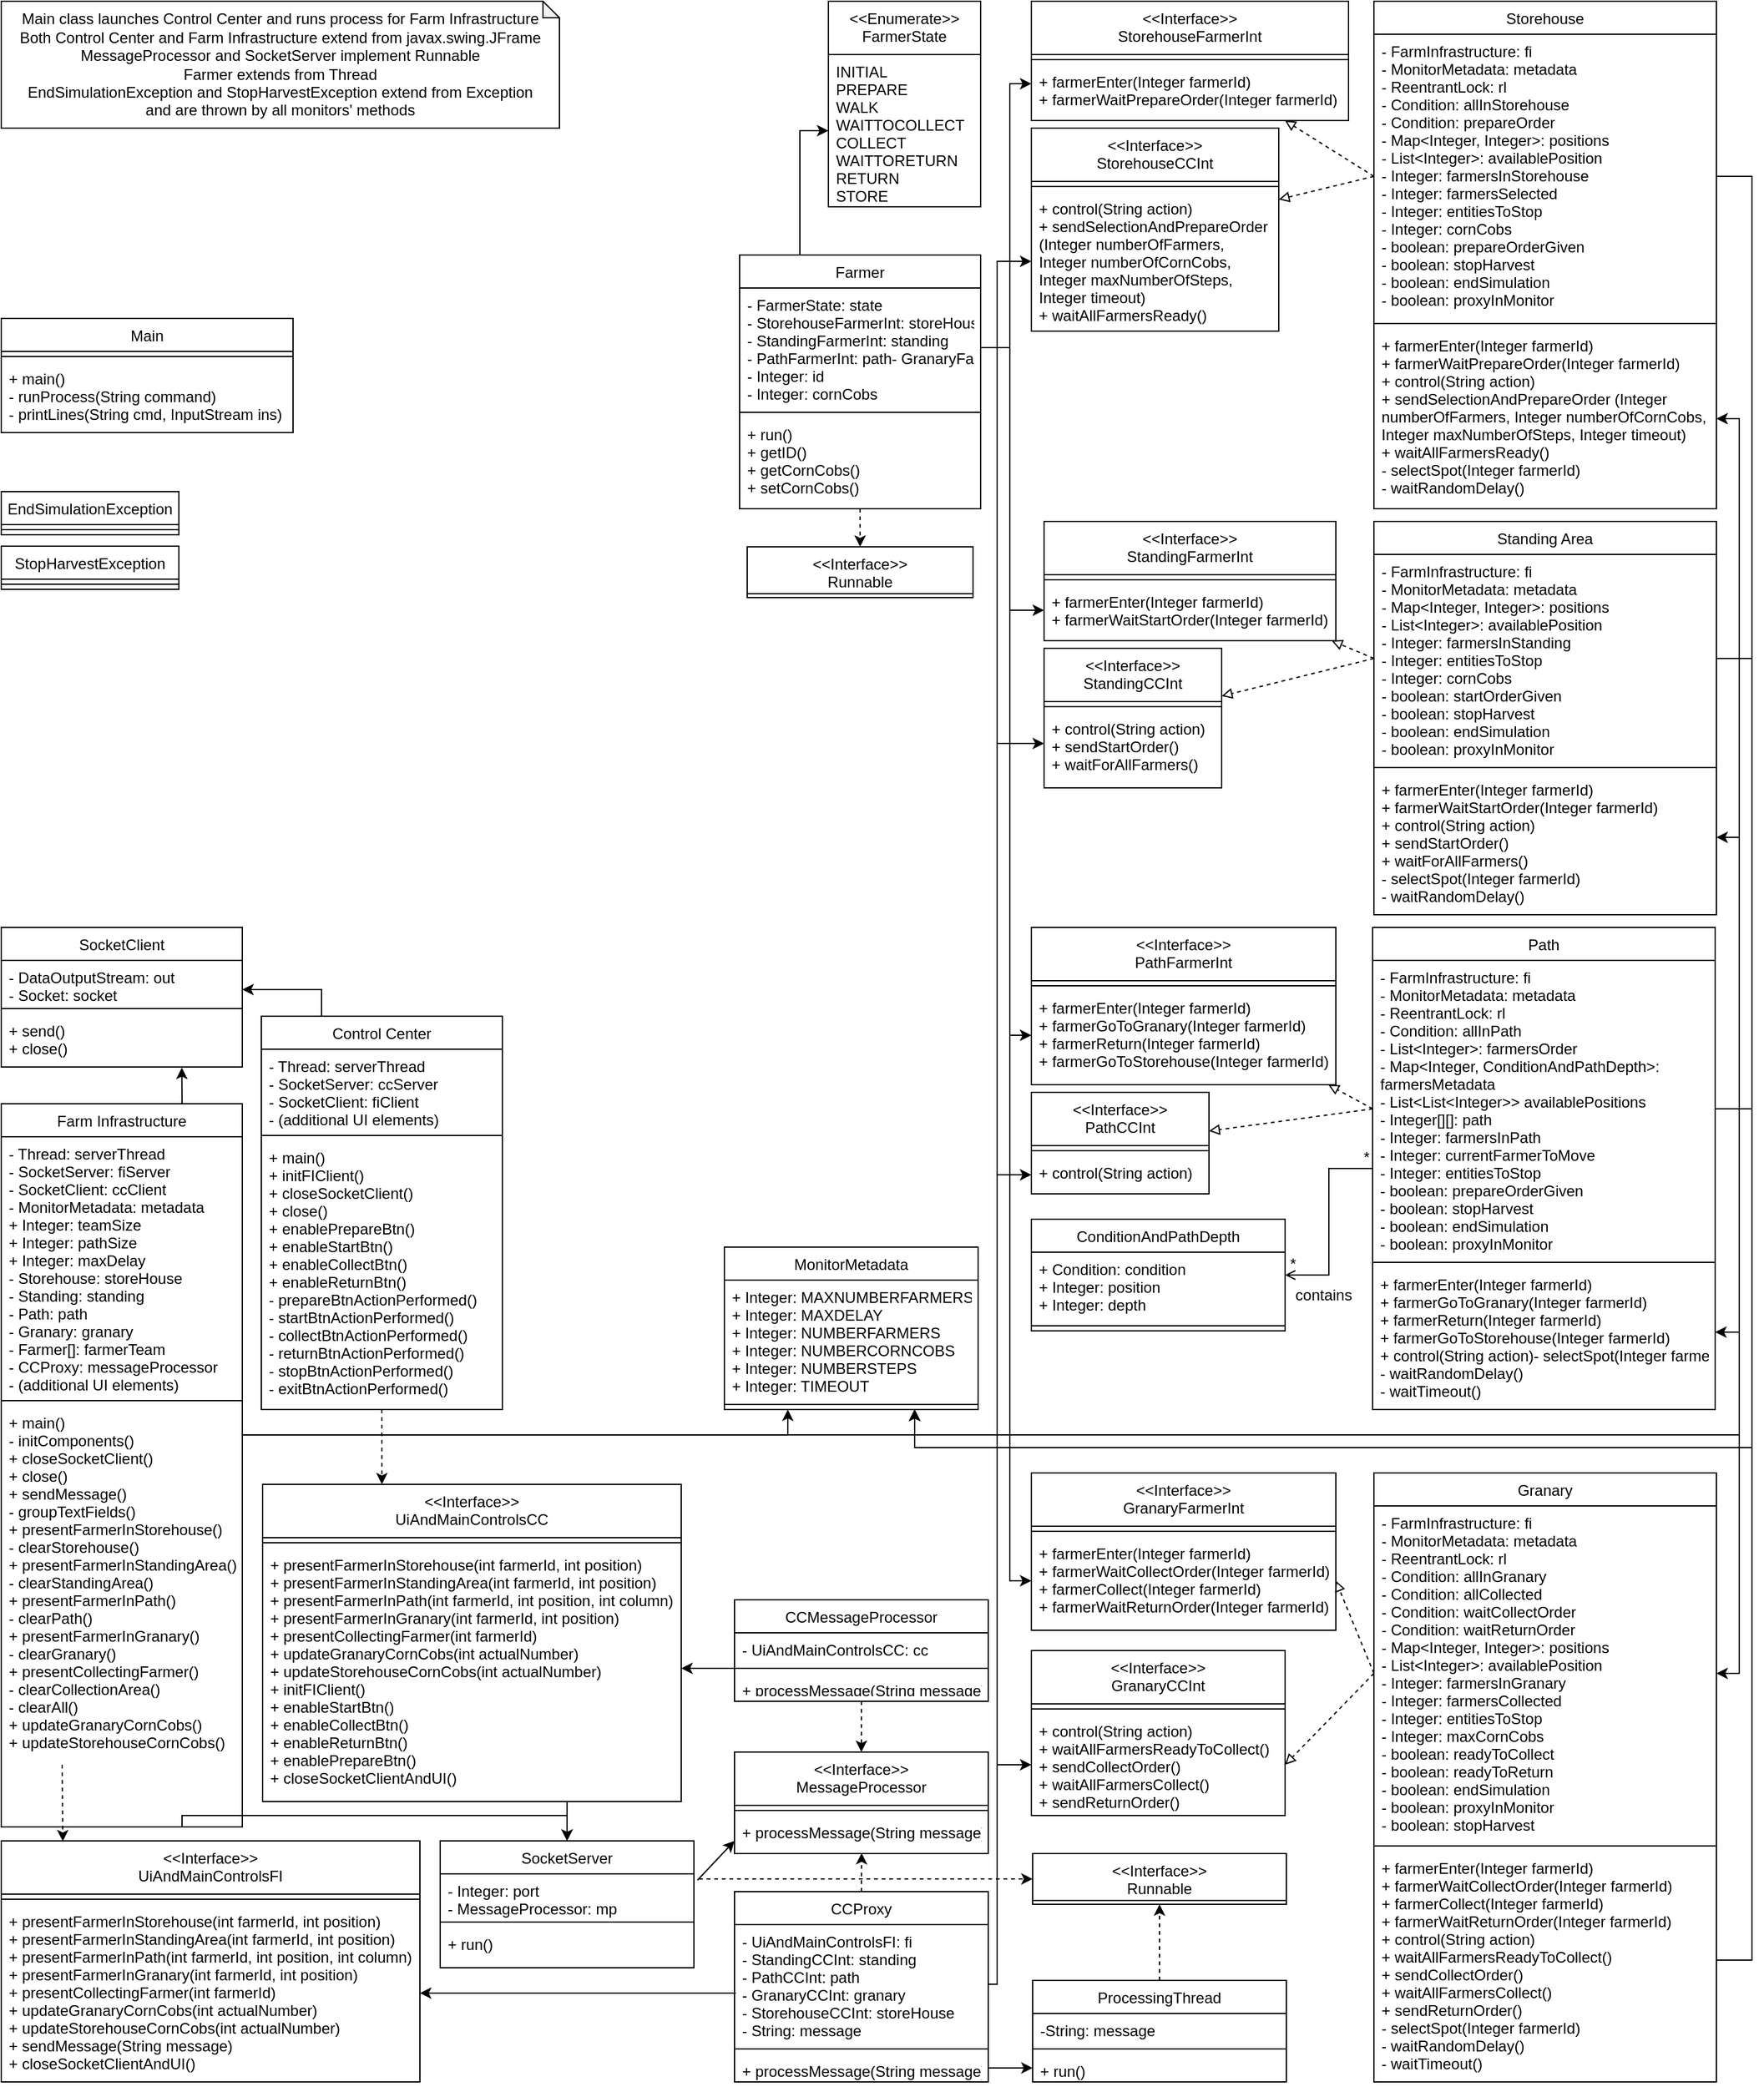 <mxfile version="12.8.5"><diagram id="C5RBs43oDa-KdzZeNtuy" name="Page-1"><mxGraphModel dx="2844" dy="1464" grid="1" gridSize="10" guides="1" tooltips="1" connect="1" arrows="1" fold="1" page="1" pageScale="1" pageWidth="827" pageHeight="1169" math="0" shadow="0"><root><mxCell id="WIyWlLk6GJQsqaUBKTNV-0"/><mxCell id="WIyWlLk6GJQsqaUBKTNV-1" parent="WIyWlLk6GJQsqaUBKTNV-0"/><mxCell id="qQi6jbFsvik-_ymukus0-144" style="edgeStyle=none;rounded=0;orthogonalLoop=1;jettySize=auto;html=1;exitX=0.5;exitY=1;exitDx=0;exitDy=0;entryX=0.285;entryY=0;entryDx=0;entryDy=0;entryPerimeter=0;endArrow=classic;endFill=1;dashed=1;" edge="1" parent="WIyWlLk6GJQsqaUBKTNV-1" source="qQi6jbFsvik-_ymukus0-146" target="qQi6jbFsvik-_ymukus0-259"><mxGeometry relative="1" as="geometry"/></mxCell><mxCell id="qQi6jbFsvik-_ymukus0-145" style="edgeStyle=elbowEdgeStyle;rounded=0;orthogonalLoop=1;jettySize=auto;html=1;exitX=0.25;exitY=0;exitDx=0;exitDy=0;entryX=1;entryY=0.673;entryDx=0;entryDy=0;endArrow=classic;endFill=1;elbow=vertical;entryPerimeter=0;" edge="1" parent="WIyWlLk6GJQsqaUBKTNV-1" source="qQi6jbFsvik-_ymukus0-146" target="qQi6jbFsvik-_ymukus0-184"><mxGeometry relative="1" as="geometry"><Array as="points"><mxPoint x="230" y="789"/></Array></mxGeometry></mxCell><mxCell id="qQi6jbFsvik-_ymukus0-150" value="Main class launches Control Center and runs process for Farm Infrastructure&lt;br&gt;&lt;div&gt;Both Control Center and Farm Infrastructure extend from javax.swing.JFrame&lt;/div&gt;&lt;div&gt;MessageProcessor and SocketServer implement Runnable&lt;/div&gt;&lt;div&gt;Farmer extends from Thread&lt;br&gt;&lt;/div&gt;&lt;div&gt;EndSimulationException and StopHarvestException extend from Exception&lt;/div&gt;&lt;div&gt;and are thrown by all monitors' methods&lt;br&gt;&lt;/div&gt;" style="shape=note;whiteSpace=wrap;html=1;backgroundOutline=1;darkOpacity=0.05;size=13;" vertex="1" parent="WIyWlLk6GJQsqaUBKTNV-1"><mxGeometry x="20" y="10" width="440" height="100" as="geometry"/></mxCell><mxCell id="qQi6jbFsvik-_ymukus0-151" style="edgeStyle=none;rounded=0;orthogonalLoop=1;jettySize=auto;html=1;entryX=0.147;entryY=0.002;entryDx=0;entryDy=0;entryPerimeter=0;dashed=1;endArrow=classic;endFill=1;" edge="1" parent="WIyWlLk6GJQsqaUBKTNV-1" target="qQi6jbFsvik-_ymukus0-255"><mxGeometry relative="1" as="geometry"><mxPoint x="68" y="1400" as="sourcePoint"/></mxGeometry></mxCell><mxCell id="qQi6jbFsvik-_ymukus0-152" style="edgeStyle=none;rounded=0;orthogonalLoop=1;jettySize=auto;html=1;exitX=0.75;exitY=0;exitDx=0;exitDy=0;endArrow=classic;endFill=1;entryX=0.749;entryY=1.012;entryDx=0;entryDy=0;entryPerimeter=0;" edge="1" parent="WIyWlLk6GJQsqaUBKTNV-1" source="qQi6jbFsvik-_ymukus0-159" target="qQi6jbFsvik-_ymukus0-186"><mxGeometry relative="1" as="geometry"><mxPoint x="163" y="850" as="targetPoint"/></mxGeometry></mxCell><mxCell id="qQi6jbFsvik-_ymukus0-153" style="edgeStyle=elbowEdgeStyle;rounded=0;orthogonalLoop=1;jettySize=auto;elbow=vertical;html=1;exitX=0.75;exitY=1;exitDx=0;exitDy=0;entryX=0.5;entryY=0;entryDx=0;entryDy=0;endArrow=classic;endFill=1;" edge="1" parent="WIyWlLk6GJQsqaUBKTNV-1" source="qQi6jbFsvik-_ymukus0-159" target="qQi6jbFsvik-_ymukus0-179"><mxGeometry relative="1" as="geometry"><Array as="points"><mxPoint x="310" y="1440"/></Array></mxGeometry></mxCell><mxCell id="qQi6jbFsvik-_ymukus0-154" style="edgeStyle=orthogonalEdgeStyle;rounded=0;orthogonalLoop=1;jettySize=auto;html=1;exitX=0.999;exitY=0.085;exitDx=0;exitDy=0;entryX=0.25;entryY=1;entryDx=0;entryDy=0;endArrow=classic;endFill=1;exitPerimeter=0;" edge="1" parent="WIyWlLk6GJQsqaUBKTNV-1" source="qQi6jbFsvik-_ymukus0-283" target="qQi6jbFsvik-_ymukus0-237"><mxGeometry relative="1" as="geometry"/></mxCell><mxCell id="qQi6jbFsvik-_ymukus0-155" style="edgeStyle=orthogonalEdgeStyle;rounded=0;orthogonalLoop=1;jettySize=auto;html=1;entryX=1;entryY=0.5;entryDx=0;entryDy=0;endArrow=classic;endFill=1;" edge="1" parent="WIyWlLk6GJQsqaUBKTNV-1" target="qQi6jbFsvik-_ymukus0-236"><mxGeometry relative="1" as="geometry"><Array as="points"><mxPoint x="1390" y="1140"/><mxPoint x="1390" y="1059"/></Array><mxPoint x="220" y="1140" as="sourcePoint"/></mxGeometry></mxCell><mxCell id="qQi6jbFsvik-_ymukus0-156" style="edgeStyle=orthogonalEdgeStyle;rounded=0;orthogonalLoop=1;jettySize=auto;html=1;entryX=1;entryY=0.5;entryDx=0;entryDy=0;endArrow=classic;endFill=1;" edge="1" parent="WIyWlLk6GJQsqaUBKTNV-1" target="qQi6jbFsvik-_ymukus0-226"><mxGeometry relative="1" as="geometry"><Array as="points"><mxPoint x="1390" y="1140"/><mxPoint x="1390" y="1328"/></Array><mxPoint x="220" y="1140" as="sourcePoint"/></mxGeometry></mxCell><mxCell id="qQi6jbFsvik-_ymukus0-157" style="edgeStyle=orthogonalEdgeStyle;rounded=0;orthogonalLoop=1;jettySize=auto;html=1;entryX=1;entryY=0.5;entryDx=0;entryDy=0;endArrow=classic;endFill=1;" edge="1" parent="WIyWlLk6GJQsqaUBKTNV-1" target="qQi6jbFsvik-_ymukus0-232"><mxGeometry relative="1" as="geometry"><Array as="points"><mxPoint x="220" y="1140"/><mxPoint x="1390" y="1140"/><mxPoint x="1390" y="669"/></Array><mxPoint x="220" y="1140" as="sourcePoint"/></mxGeometry></mxCell><mxCell id="qQi6jbFsvik-_ymukus0-158" style="edgeStyle=orthogonalEdgeStyle;rounded=0;orthogonalLoop=1;jettySize=auto;html=1;entryX=1;entryY=0.5;entryDx=0;entryDy=0;endArrow=classic;endFill=1;" edge="1" parent="WIyWlLk6GJQsqaUBKTNV-1" target="qQi6jbFsvik-_ymukus0-224"><mxGeometry relative="1" as="geometry"><mxPoint x="210" y="1140" as="sourcePoint"/><Array as="points"><mxPoint x="1390" y="1140"/><mxPoint x="1390" y="339"/></Array></mxGeometry></mxCell><mxCell id="qQi6jbFsvik-_ymukus0-162" style="rounded=0;orthogonalLoop=1;jettySize=auto;html=1;dashed=1;entryX=0.5;entryY=0;entryDx=0;entryDy=0;" edge="1" parent="WIyWlLk6GJQsqaUBKTNV-1" target="qQi6jbFsvik-_ymukus0-167"><mxGeometry relative="1" as="geometry"><mxPoint x="698" y="1350" as="sourcePoint"/></mxGeometry></mxCell><mxCell id="qQi6jbFsvik-_ymukus0-191" style="edgeStyle=orthogonalEdgeStyle;rounded=0;orthogonalLoop=1;jettySize=auto;html=1;exitX=0.25;exitY=0;exitDx=0;exitDy=0;entryX=0;entryY=0.5;entryDx=0;entryDy=0;" edge="1" parent="WIyWlLk6GJQsqaUBKTNV-1" source="qQi6jbFsvik-_ymukus0-193" target="qQi6jbFsvik-_ymukus0-178"><mxGeometry relative="1" as="geometry"/></mxCell><mxCell id="qQi6jbFsvik-_ymukus0-192" style="rounded=0;orthogonalLoop=1;jettySize=auto;elbow=vertical;html=1;exitX=0.5;exitY=1;exitDx=0;exitDy=0;endArrow=classic;endFill=1;dashed=1;entryX=0.5;entryY=0;entryDx=0;entryDy=0;" edge="1" parent="WIyWlLk6GJQsqaUBKTNV-1" source="qQi6jbFsvik-_ymukus0-193" target="qQi6jbFsvik-_ymukus0-282"><mxGeometry relative="1" as="geometry"><mxPoint x="651" y="440" as="targetPoint"/></mxGeometry></mxCell><mxCell id="qQi6jbFsvik-_ymukus0-243" value="" style="endArrow=block;html=1;endFill=0;dashed=1;exitX=0;exitY=0.5;exitDx=0;exitDy=0;entryX=1;entryY=0.5;entryDx=0;entryDy=0;" edge="1" parent="WIyWlLk6GJQsqaUBKTNV-1" source="qQi6jbFsvik-_ymukus0-226" target="qQi6jbFsvik-_ymukus0-208"><mxGeometry width="50" height="50" relative="1" as="geometry"><mxPoint x="2022" y="1035" as="sourcePoint"/><mxPoint x="2102" y="990" as="targetPoint"/><Array as="points"/></mxGeometry></mxCell><mxCell id="qQi6jbFsvik-_ymukus0-244" value="" style="endArrow=block;html=1;endFill=0;dashed=1;exitX=0;exitY=0.5;exitDx=0;exitDy=0;entryX=1;entryY=0.5;entryDx=0;entryDy=0;" edge="1" parent="WIyWlLk6GJQsqaUBKTNV-1" source="qQi6jbFsvik-_ymukus0-226" target="qQi6jbFsvik-_ymukus0-220"><mxGeometry width="50" height="50" relative="1" as="geometry"><mxPoint x="1681" y="1007" as="sourcePoint"/><mxPoint x="1018.229" y="1269" as="targetPoint"/><Array as="points"/></mxGeometry></mxCell><mxCell id="qQi6jbFsvik-_ymukus0-245" value="" style="endArrow=block;html=1;endFill=0;dashed=1;exitX=0;exitY=0.5;exitDx=0;exitDy=0;" edge="1" parent="WIyWlLk6GJQsqaUBKTNV-1" source="qQi6jbFsvik-_ymukus0-234" target="qQi6jbFsvik-_ymukus0-203"><mxGeometry width="50" height="50" relative="1" as="geometry"><mxPoint x="1082" y="914.0" as="sourcePoint"/><mxPoint x="1029.229" y="880" as="targetPoint"/><Array as="points"/></mxGeometry></mxCell><mxCell id="qQi6jbFsvik-_ymukus0-246" value="" style="endArrow=block;html=1;endFill=0;dashed=1;exitX=0;exitY=0.5;exitDx=0;exitDy=0;" edge="1" parent="WIyWlLk6GJQsqaUBKTNV-1" source="qQi6jbFsvik-_ymukus0-234" target="qQi6jbFsvik-_ymukus0-215"><mxGeometry width="50" height="50" relative="1" as="geometry"><mxPoint x="1082" y="914.0" as="sourcePoint"/><mxPoint x="1013" y="929.107" as="targetPoint"/><Array as="points"/></mxGeometry></mxCell><mxCell id="qQi6jbFsvik-_ymukus0-247" value="" style="endArrow=open;shadow=0;strokeWidth=1;strokeColor=#000000;rounded=0;endFill=1;edgeStyle=elbowEdgeStyle;" edge="1" parent="WIyWlLk6GJQsqaUBKTNV-1" source="qQi6jbFsvik-_ymukus0-233" target="qQi6jbFsvik-_ymukus0-240"><mxGeometry x="0.5" y="41" relative="1" as="geometry"><mxPoint x="1082" y="950" as="sourcePoint"/><mxPoint x="922" y="1070" as="targetPoint"/><mxPoint x="-40" y="32" as="offset"/></mxGeometry></mxCell><mxCell id="qQi6jbFsvik-_ymukus0-248" value="*" style="resizable=0;align=left;verticalAlign=bottom;labelBackgroundColor=none;fontSize=12;" connectable="0" vertex="1" parent="qQi6jbFsvik-_ymukus0-247"><mxGeometry x="-1" relative="1" as="geometry"><mxPoint x="-9" as="offset"/></mxGeometry></mxCell><mxCell id="qQi6jbFsvik-_ymukus0-249" value="*" style="resizable=0;align=right;verticalAlign=bottom;labelBackgroundColor=none;fontSize=12;" connectable="0" vertex="1" parent="qQi6jbFsvik-_ymukus0-247"><mxGeometry x="1" relative="1" as="geometry"><mxPoint x="10.2" as="offset"/></mxGeometry></mxCell><mxCell id="qQi6jbFsvik-_ymukus0-250" value="contains" style="text;html=1;align=center;verticalAlign=middle;resizable=0;points=[];labelBackgroundColor=#ffffff;" vertex="1" connectable="0" parent="qQi6jbFsvik-_ymukus0-247"><mxGeometry x="-0.504" y="14" relative="1" as="geometry"><mxPoint x="-18.43" y="96" as="offset"/></mxGeometry></mxCell><mxCell id="qQi6jbFsvik-_ymukus0-251" value="" style="endArrow=block;html=1;endFill=0;dashed=1;exitX=0;exitY=0.5;exitDx=0;exitDy=0;" edge="1" parent="WIyWlLk6GJQsqaUBKTNV-1" source="qQi6jbFsvik-_ymukus0-230" target="qQi6jbFsvik-_ymukus0-200"><mxGeometry width="50" height="50" relative="1" as="geometry"><mxPoint x="1072" y="569" as="sourcePoint"/><mxPoint x="1019.229" y="535" as="targetPoint"/><Array as="points"/></mxGeometry></mxCell><mxCell id="qQi6jbFsvik-_ymukus0-252" value="" style="endArrow=block;html=1;endFill=0;dashed=1;exitX=0;exitY=0.5;exitDx=0;exitDy=0;" edge="1" parent="WIyWlLk6GJQsqaUBKTNV-1" source="qQi6jbFsvik-_ymukus0-230" target="qQi6jbFsvik-_ymukus0-212"><mxGeometry width="50" height="50" relative="1" as="geometry"><mxPoint x="1072" y="569" as="sourcePoint"/><mxPoint x="1003" y="584.107" as="targetPoint"/><Array as="points"/></mxGeometry></mxCell><mxCell id="qQi6jbFsvik-_ymukus0-253" value="" style="endArrow=block;html=1;endFill=0;dashed=1;exitX=0;exitY=0.5;exitDx=0;exitDy=0;" edge="1" parent="WIyWlLk6GJQsqaUBKTNV-1" source="qQi6jbFsvik-_ymukus0-222" target="qQi6jbFsvik-_ymukus0-197"><mxGeometry width="50" height="50" relative="1" as="geometry"><mxPoint x="1092" y="164.0" as="sourcePoint"/><mxPoint x="1058.721" y="150" as="targetPoint"/><Array as="points"/></mxGeometry></mxCell><mxCell id="qQi6jbFsvik-_ymukus0-254" value="" style="endArrow=block;html=1;endFill=0;dashed=1;exitX=0;exitY=0.5;exitDx=0;exitDy=0;" edge="1" parent="WIyWlLk6GJQsqaUBKTNV-1" source="qQi6jbFsvik-_ymukus0-222" target="qQi6jbFsvik-_ymukus0-209"><mxGeometry width="50" height="50" relative="1" as="geometry"><mxPoint x="1092" y="164.0" as="sourcePoint"/><mxPoint x="972" y="193.684" as="targetPoint"/><Array as="points"/></mxGeometry></mxCell><mxCell id="qQi6jbFsvik-_ymukus0-258" style="rounded=0;orthogonalLoop=1;jettySize=auto;elbow=vertical;html=1;endArrow=classic;endFill=1;entryX=0.5;entryY=0;entryDx=0;entryDy=0;" edge="1" parent="WIyWlLk6GJQsqaUBKTNV-1" target="qQi6jbFsvik-_ymukus0-179"><mxGeometry relative="1" as="geometry"><mxPoint x="466" y="1429" as="sourcePoint"/></mxGeometry></mxCell><mxCell id="qQi6jbFsvik-_ymukus0-262" style="rounded=0;orthogonalLoop=1;jettySize=auto;html=1;entryX=0.501;entryY=0.986;entryDx=0;entryDy=0;dashed=1;entryPerimeter=0;exitX=0.5;exitY=0;exitDx=0;exitDy=0;" edge="1" parent="WIyWlLk6GJQsqaUBKTNV-1" source="qQi6jbFsvik-_ymukus0-170" target="qQi6jbFsvik-_ymukus0-169"><mxGeometry relative="1" as="geometry"/></mxCell><mxCell id="qQi6jbFsvik-_ymukus0-263" style="edgeStyle=elbowEdgeStyle;rounded=0;orthogonalLoop=1;jettySize=auto;html=1;exitX=1;exitY=0.5;exitDx=0;exitDy=0;entryX=0;entryY=0.5;entryDx=0;entryDy=0;" edge="1" parent="WIyWlLk6GJQsqaUBKTNV-1" source="qQi6jbFsvik-_ymukus0-171" target="qQi6jbFsvik-_ymukus0-217"><mxGeometry relative="1" as="geometry"><Array as="points"><mxPoint x="805" y="1100"/></Array></mxGeometry></mxCell><mxCell id="qQi6jbFsvik-_ymukus0-264" style="edgeStyle=elbowEdgeStyle;rounded=0;orthogonalLoop=1;jettySize=auto;html=1;exitX=1;exitY=0.5;exitDx=0;exitDy=0;entryX=0;entryY=0.5;entryDx=0;entryDy=0;" edge="1" parent="WIyWlLk6GJQsqaUBKTNV-1" source="qQi6jbFsvik-_ymukus0-171" target="qQi6jbFsvik-_ymukus0-211"><mxGeometry relative="1" as="geometry"><Array as="points"><mxPoint x="805" y="730"/></Array></mxGeometry></mxCell><mxCell id="qQi6jbFsvik-_ymukus0-265" style="edgeStyle=elbowEdgeStyle;rounded=0;orthogonalLoop=1;jettySize=auto;html=1;exitX=1;exitY=0.5;exitDx=0;exitDy=0;entryX=0;entryY=0.5;entryDx=0;entryDy=0;" edge="1" parent="WIyWlLk6GJQsqaUBKTNV-1" source="qQi6jbFsvik-_ymukus0-171" target="qQi6jbFsvik-_ymukus0-214"><mxGeometry relative="1" as="geometry"><Array as="points"><mxPoint x="805" y="930"/></Array></mxGeometry></mxCell><mxCell id="qQi6jbFsvik-_ymukus0-266" style="edgeStyle=elbowEdgeStyle;rounded=0;orthogonalLoop=1;jettySize=auto;html=1;exitX=1;exitY=0.5;exitDx=0;exitDy=0;entryX=0;entryY=0.5;entryDx=0;entryDy=0;" edge="1" parent="WIyWlLk6GJQsqaUBKTNV-1" source="qQi6jbFsvik-_ymukus0-194" target="qQi6jbFsvik-_ymukus0-199"><mxGeometry relative="1" as="geometry"><Array as="points"><mxPoint x="815" y="180"/></Array></mxGeometry></mxCell><mxCell id="qQi6jbFsvik-_ymukus0-267" style="edgeStyle=elbowEdgeStyle;rounded=0;orthogonalLoop=1;jettySize=auto;html=1;exitX=1;exitY=0.5;exitDx=0;exitDy=0;entryX=0;entryY=0.5;entryDx=0;entryDy=0;" edge="1" parent="WIyWlLk6GJQsqaUBKTNV-1" source="qQi6jbFsvik-_ymukus0-194" target="qQi6jbFsvik-_ymukus0-202"><mxGeometry relative="1" as="geometry"><Array as="points"><mxPoint x="815" y="390"/></Array></mxGeometry></mxCell><mxCell id="qQi6jbFsvik-_ymukus0-268" style="edgeStyle=elbowEdgeStyle;rounded=0;orthogonalLoop=1;jettySize=auto;html=1;exitX=1;exitY=0.5;exitDx=0;exitDy=0;entryX=0;entryY=0.5;entryDx=0;entryDy=0;" edge="1" parent="WIyWlLk6GJQsqaUBKTNV-1" source="qQi6jbFsvik-_ymukus0-194" target="qQi6jbFsvik-_ymukus0-205"><mxGeometry relative="1" as="geometry"><Array as="points"><mxPoint x="815" y="550"/></Array></mxGeometry></mxCell><mxCell id="qQi6jbFsvik-_ymukus0-269" style="edgeStyle=elbowEdgeStyle;rounded=0;orthogonalLoop=1;jettySize=auto;html=1;exitX=1;exitY=0.5;exitDx=0;exitDy=0;entryX=0;entryY=0.5;entryDx=0;entryDy=0;" edge="1" parent="WIyWlLk6GJQsqaUBKTNV-1" source="qQi6jbFsvik-_ymukus0-194" target="qQi6jbFsvik-_ymukus0-208"><mxGeometry relative="1" as="geometry"><Array as="points"><mxPoint x="815" y="750"/></Array></mxGeometry></mxCell><mxCell id="qQi6jbFsvik-_ymukus0-270" style="edgeStyle=elbowEdgeStyle;rounded=0;orthogonalLoop=1;jettySize=auto;html=1;exitX=1;exitY=0.5;exitDx=0;exitDy=0;entryX=0;entryY=0.5;entryDx=0;entryDy=0;" edge="1" parent="WIyWlLk6GJQsqaUBKTNV-1" source="qQi6jbFsvik-_ymukus0-171" target="qQi6jbFsvik-_ymukus0-220"><mxGeometry relative="1" as="geometry"><Array as="points"><mxPoint x="805" y="1460"/></Array></mxGeometry></mxCell><mxCell id="qQi6jbFsvik-_ymukus0-271" style="edgeStyle=none;rounded=0;orthogonalLoop=1;jettySize=auto;html=1;exitX=0.5;exitY=0;exitDx=0;exitDy=0;entryX=0.5;entryY=1;entryDx=0;entryDy=0;dashed=1;" edge="1" parent="WIyWlLk6GJQsqaUBKTNV-1" source="qQi6jbFsvik-_ymukus0-272" target="qQi6jbFsvik-_ymukus0-277"><mxGeometry relative="1" as="geometry"/></mxCell><mxCell id="qQi6jbFsvik-_ymukus0-276" style="edgeStyle=none;rounded=0;orthogonalLoop=1;jettySize=auto;html=1;exitX=1;exitY=0.5;exitDx=0;exitDy=0;entryX=0;entryY=0.5;entryDx=0;entryDy=0;" edge="1" parent="WIyWlLk6GJQsqaUBKTNV-1" source="qQi6jbFsvik-_ymukus0-173" target="qQi6jbFsvik-_ymukus0-275"><mxGeometry relative="1" as="geometry"/></mxCell><mxCell id="qQi6jbFsvik-_ymukus0-278" style="edgeStyle=none;rounded=0;orthogonalLoop=1;jettySize=auto;html=1;entryX=0;entryY=0.5;entryDx=0;entryDy=0;dashed=1;" edge="1" parent="WIyWlLk6GJQsqaUBKTNV-1" target="qQi6jbFsvik-_ymukus0-277"><mxGeometry relative="1" as="geometry"><mxPoint x="570" y="1490" as="sourcePoint"/></mxGeometry></mxCell><mxCell id="qQi6jbFsvik-_ymukus0-279" style="rounded=0;orthogonalLoop=1;jettySize=auto;html=1;exitX=1.014;exitY=0.147;exitDx=0;exitDy=0;exitPerimeter=0;" edge="1" parent="WIyWlLk6GJQsqaUBKTNV-1" source="qQi6jbFsvik-_ymukus0-180"><mxGeometry relative="1" as="geometry"><mxPoint x="566" y="1460" as="sourcePoint"/><mxPoint x="598" y="1460" as="targetPoint"/></mxGeometry></mxCell><mxCell id="qQi6jbFsvik-_ymukus0-280" style="edgeStyle=none;rounded=0;orthogonalLoop=1;jettySize=auto;html=1;entryX=1;entryY=0.5;entryDx=0;entryDy=0;" edge="1" parent="WIyWlLk6GJQsqaUBKTNV-1" target="qQi6jbFsvik-_ymukus0-257"><mxGeometry relative="1" as="geometry"><mxPoint x="326" y="1580" as="targetPoint"/><mxPoint x="599" y="1580" as="sourcePoint"/></mxGeometry></mxCell><mxCell id="qQi6jbFsvik-_ymukus0-281" style="edgeStyle=none;rounded=0;orthogonalLoop=1;jettySize=auto;html=1;endArrow=classic;endFill=1;entryX=1;entryY=0.5;entryDx=0;entryDy=0;" edge="1" parent="WIyWlLk6GJQsqaUBKTNV-1" target="qQi6jbFsvik-_ymukus0-261"><mxGeometry relative="1" as="geometry"><mxPoint x="601" y="1324" as="sourcePoint"/><mxPoint x="560" y="1310" as="targetPoint"/></mxGeometry></mxCell><mxCell id="qQi6jbFsvik-_ymukus0-284" style="edgeStyle=orthogonalEdgeStyle;rounded=0;orthogonalLoop=1;jettySize=auto;html=1;exitX=1;exitY=0.5;exitDx=0;exitDy=0;entryX=0.75;entryY=1;entryDx=0;entryDy=0;endArrow=classic;endFill=1;" edge="1" parent="WIyWlLk6GJQsqaUBKTNV-1" source="qQi6jbFsvik-_ymukus0-222" target="qQi6jbFsvik-_ymukus0-237"><mxGeometry relative="1" as="geometry"><Array as="points"><mxPoint x="1400" y="148"/><mxPoint x="1400" y="1150"/><mxPoint x="740" y="1150"/></Array></mxGeometry></mxCell><mxCell id="qQi6jbFsvik-_ymukus0-285" style="edgeStyle=orthogonalEdgeStyle;rounded=0;orthogonalLoop=1;jettySize=auto;html=1;exitX=1;exitY=0.5;exitDx=0;exitDy=0;entryX=0.75;entryY=1;entryDx=0;entryDy=0;endArrow=classic;endFill=1;" edge="1" parent="WIyWlLk6GJQsqaUBKTNV-1" source="qQi6jbFsvik-_ymukus0-230" target="qQi6jbFsvik-_ymukus0-237"><mxGeometry relative="1" as="geometry"><Array as="points"><mxPoint x="1400" y="528"/><mxPoint x="1400" y="1150"/><mxPoint x="740" y="1150"/></Array></mxGeometry></mxCell><mxCell id="qQi6jbFsvik-_ymukus0-286" style="edgeStyle=orthogonalEdgeStyle;rounded=0;orthogonalLoop=1;jettySize=auto;html=1;exitX=1;exitY=0.5;exitDx=0;exitDy=0;entryX=0.75;entryY=1;entryDx=0;entryDy=0;endArrow=classic;endFill=1;" edge="1" parent="WIyWlLk6GJQsqaUBKTNV-1" source="qQi6jbFsvik-_ymukus0-228" target="qQi6jbFsvik-_ymukus0-237"><mxGeometry relative="1" as="geometry"><Array as="points"><mxPoint x="1400" y="1554"/><mxPoint x="1400" y="1150"/><mxPoint x="740" y="1150"/></Array></mxGeometry></mxCell><mxCell id="qQi6jbFsvik-_ymukus0-287" style="edgeStyle=orthogonalEdgeStyle;rounded=0;orthogonalLoop=1;jettySize=auto;html=1;exitX=1;exitY=0.5;exitDx=0;exitDy=0;entryX=0.75;entryY=1;entryDx=0;entryDy=0;endArrow=classic;endFill=1;" edge="1" parent="WIyWlLk6GJQsqaUBKTNV-1" source="qQi6jbFsvik-_ymukus0-234" target="qQi6jbFsvik-_ymukus0-237"><mxGeometry relative="1" as="geometry"><Array as="points"><mxPoint x="1400" y="883"/><mxPoint x="1400" y="1150"/><mxPoint x="740" y="1150"/></Array></mxGeometry></mxCell><mxCell id="qQi6jbFsvik-_ymukus0-146" value="Control Center" style="swimlane;fontStyle=0;align=center;verticalAlign=top;childLayout=stackLayout;horizontal=1;startSize=26;horizontalStack=0;resizeParent=1;resizeLast=0;collapsible=1;marginBottom=0;rounded=0;shadow=0;strokeWidth=1;" vertex="1" parent="WIyWlLk6GJQsqaUBKTNV-1"><mxGeometry x="225" y="810" width="190" height="310" as="geometry"><mxRectangle x="230" y="140" width="160" height="26" as="alternateBounds"/></mxGeometry></mxCell><mxCell id="qQi6jbFsvik-_ymukus0-147" value="- Thread: serverThread&#xA;- SocketServer: ccServer&#xA;- SocketClient: fiClient&#xA;- (additional UI elements)&#xA;&#xA;" style="text;align=left;verticalAlign=top;spacingLeft=4;spacingRight=4;overflow=hidden;rotatable=0;points=[[0,0.5],[1,0.5]];portConstraint=eastwest;" vertex="1" parent="qQi6jbFsvik-_ymukus0-146"><mxGeometry y="26" width="190" height="64" as="geometry"/></mxCell><mxCell id="qQi6jbFsvik-_ymukus0-148" value="" style="line;html=1;strokeWidth=1;align=left;verticalAlign=middle;spacingTop=-1;spacingLeft=3;spacingRight=3;rotatable=0;labelPosition=right;points=[];portConstraint=eastwest;" vertex="1" parent="qQi6jbFsvik-_ymukus0-146"><mxGeometry y="90" width="190" height="8" as="geometry"/></mxCell><mxCell id="qQi6jbFsvik-_ymukus0-149" value="+ main()&#xA;+ initFIClient()&#xA;+ closeSocketClient()&#xA;+ close()&#xA;+ enablePrepareBtn()&#xA;+ enableStartBtn()&#xA;+ enableCollectBtn()&#xA;+ enableReturnBtn()&#xA;- prepareBtnActionPerformed()&#xA;- startBtnActionPerformed()&#xA;- collectBtnActionPerformed()&#xA;- returnBtnActionPerformed()&#xA;- stopBtnActionPerformed()&#xA;- exitBtnActionPerformed()&#xA;" style="text;align=left;verticalAlign=top;spacingLeft=4;spacingRight=4;overflow=hidden;rotatable=0;points=[[0,0.5],[1,0.5]];portConstraint=eastwest;" vertex="1" parent="qQi6jbFsvik-_ymukus0-146"><mxGeometry y="98" width="190" height="202" as="geometry"/></mxCell><mxCell id="qQi6jbFsvik-_ymukus0-183" value="SocketClient" style="swimlane;fontStyle=0;align=center;verticalAlign=top;childLayout=stackLayout;horizontal=1;startSize=26;horizontalStack=0;resizeParent=1;resizeLast=0;collapsible=1;marginBottom=0;rounded=0;shadow=0;strokeWidth=1;" vertex="1" parent="WIyWlLk6GJQsqaUBKTNV-1"><mxGeometry x="20" y="740" width="190" height="110" as="geometry"><mxRectangle x="230" y="140" width="160" height="26" as="alternateBounds"/></mxGeometry></mxCell><mxCell id="qQi6jbFsvik-_ymukus0-184" value="- DataOutputStream: out&#xA;- Socket: socket&#xA;&#xA;" style="text;align=left;verticalAlign=top;spacingLeft=4;spacingRight=4;overflow=hidden;rotatable=0;points=[[0,0.5],[1,0.5]];portConstraint=eastwest;" vertex="1" parent="qQi6jbFsvik-_ymukus0-183"><mxGeometry y="26" width="190" height="34" as="geometry"/></mxCell><mxCell id="qQi6jbFsvik-_ymukus0-185" value="" style="line;html=1;strokeWidth=1;align=left;verticalAlign=middle;spacingTop=-1;spacingLeft=3;spacingRight=3;rotatable=0;labelPosition=right;points=[];portConstraint=eastwest;" vertex="1" parent="qQi6jbFsvik-_ymukus0-183"><mxGeometry y="60" width="190" height="8" as="geometry"/></mxCell><mxCell id="qQi6jbFsvik-_ymukus0-186" value="+ send()&#xA;+ close()&#xA;&#xA;" style="text;align=left;verticalAlign=top;spacingLeft=4;spacingRight=4;overflow=hidden;rotatable=0;points=[[0,0.5],[1,0.5]];portConstraint=eastwest;" vertex="1" parent="qQi6jbFsvik-_ymukus0-183"><mxGeometry y="68" width="190" height="42" as="geometry"/></mxCell><mxCell id="qQi6jbFsvik-_ymukus0-174" value="Main" style="swimlane;fontStyle=0;align=center;verticalAlign=top;childLayout=stackLayout;horizontal=1;startSize=26;horizontalStack=0;resizeParent=1;resizeLast=0;collapsible=1;marginBottom=0;rounded=0;shadow=0;strokeWidth=1;" vertex="1" parent="WIyWlLk6GJQsqaUBKTNV-1"><mxGeometry x="20" y="260" width="230" height="90" as="geometry"><mxRectangle x="230" y="140" width="160" height="26" as="alternateBounds"/></mxGeometry></mxCell><mxCell id="qQi6jbFsvik-_ymukus0-175" value="" style="line;html=1;strokeWidth=1;align=left;verticalAlign=middle;spacingTop=-1;spacingLeft=3;spacingRight=3;rotatable=0;labelPosition=right;points=[];portConstraint=eastwest;" vertex="1" parent="qQi6jbFsvik-_ymukus0-174"><mxGeometry y="26" width="230" height="8" as="geometry"/></mxCell><mxCell id="qQi6jbFsvik-_ymukus0-176" value="+ main()&#xA;- runProcess(String command)&#xA;- printLines(String cmd, InputStream ins)&#xA;" style="text;align=left;verticalAlign=top;spacingLeft=4;spacingRight=4;overflow=hidden;rotatable=0;points=[[0,0.5],[1,0.5]];portConstraint=eastwest;" vertex="1" parent="qQi6jbFsvik-_ymukus0-174"><mxGeometry y="34" width="230" height="56" as="geometry"/></mxCell><mxCell id="qQi6jbFsvik-_ymukus0-187" value="EndSimulationException" style="swimlane;fontStyle=0;align=center;verticalAlign=top;childLayout=stackLayout;horizontal=1;startSize=26;horizontalStack=0;resizeParent=1;resizeLast=0;collapsible=1;marginBottom=0;rounded=0;shadow=0;strokeWidth=1;" vertex="1" parent="WIyWlLk6GJQsqaUBKTNV-1"><mxGeometry x="20" y="396.5" width="140" height="34" as="geometry"><mxRectangle x="230" y="140" width="160" height="26" as="alternateBounds"/></mxGeometry></mxCell><mxCell id="qQi6jbFsvik-_ymukus0-188" value="" style="line;html=1;strokeWidth=1;align=left;verticalAlign=middle;spacingTop=-1;spacingLeft=3;spacingRight=3;rotatable=0;labelPosition=right;points=[];portConstraint=eastwest;" vertex="1" parent="qQi6jbFsvik-_ymukus0-187"><mxGeometry y="26" width="140" height="8" as="geometry"/></mxCell><mxCell id="qQi6jbFsvik-_ymukus0-189" value="StopHarvestException" style="swimlane;fontStyle=0;align=center;verticalAlign=top;childLayout=stackLayout;horizontal=1;startSize=26;horizontalStack=0;resizeParent=1;resizeLast=0;collapsible=1;marginBottom=0;rounded=0;shadow=0;strokeWidth=1;" vertex="1" parent="WIyWlLk6GJQsqaUBKTNV-1"><mxGeometry x="20" y="439.5" width="140" height="34" as="geometry"><mxRectangle x="230" y="140" width="160" height="26" as="alternateBounds"/></mxGeometry></mxCell><mxCell id="qQi6jbFsvik-_ymukus0-190" value="" style="line;html=1;strokeWidth=1;align=left;verticalAlign=middle;spacingTop=-1;spacingLeft=3;spacingRight=3;rotatable=0;labelPosition=right;points=[];portConstraint=eastwest;" vertex="1" parent="qQi6jbFsvik-_ymukus0-189"><mxGeometry y="26" width="140" height="8" as="geometry"/></mxCell><mxCell id="qQi6jbFsvik-_ymukus0-163" value="CCMessageProcessor" style="swimlane;fontStyle=0;align=center;verticalAlign=top;childLayout=stackLayout;horizontal=1;startSize=26;horizontalStack=0;resizeParent=1;resizeLast=0;collapsible=1;marginBottom=0;rounded=0;shadow=0;strokeWidth=1;" vertex="1" parent="WIyWlLk6GJQsqaUBKTNV-1"><mxGeometry x="598" y="1270" width="200" height="80" as="geometry"><mxRectangle x="230" y="140" width="160" height="26" as="alternateBounds"/></mxGeometry></mxCell><mxCell id="qQi6jbFsvik-_ymukus0-164" value="- UiAndMainControlsCC: cc" style="text;align=left;verticalAlign=top;spacingLeft=4;spacingRight=4;overflow=hidden;rotatable=0;points=[[0,0.5],[1,0.5]];portConstraint=eastwest;" vertex="1" parent="qQi6jbFsvik-_ymukus0-163"><mxGeometry y="26" width="200" height="24" as="geometry"/></mxCell><mxCell id="qQi6jbFsvik-_ymukus0-165" value="" style="line;html=1;strokeWidth=1;align=left;verticalAlign=middle;spacingTop=-1;spacingLeft=3;spacingRight=3;rotatable=0;labelPosition=right;points=[];portConstraint=eastwest;" vertex="1" parent="qQi6jbFsvik-_ymukus0-163"><mxGeometry y="50" width="200" height="8" as="geometry"/></mxCell><mxCell id="qQi6jbFsvik-_ymukus0-166" value="+ processMessage(String message)&#xA;" style="text;align=left;verticalAlign=top;spacingLeft=4;spacingRight=4;overflow=hidden;rotatable=0;points=[[0,0.5],[1,0.5]];portConstraint=eastwest;" vertex="1" parent="qQi6jbFsvik-_ymukus0-163"><mxGeometry y="58" width="200" height="14" as="geometry"/></mxCell><mxCell id="qQi6jbFsvik-_ymukus0-167" value="&lt;&lt;Interface&gt;&gt;&#xA;MessageProcessor" style="swimlane;fontStyle=0;align=center;verticalAlign=top;childLayout=stackLayout;horizontal=1;startSize=42;horizontalStack=0;resizeParent=1;resizeLast=0;collapsible=1;marginBottom=0;rounded=0;shadow=0;strokeWidth=1;" vertex="1" parent="WIyWlLk6GJQsqaUBKTNV-1"><mxGeometry x="598" y="1390" width="200" height="80" as="geometry"><mxRectangle x="230" y="140" width="160" height="26" as="alternateBounds"/></mxGeometry></mxCell><mxCell id="qQi6jbFsvik-_ymukus0-168" value="" style="line;html=1;strokeWidth=1;align=left;verticalAlign=middle;spacingTop=-1;spacingLeft=3;spacingRight=3;rotatable=0;labelPosition=right;points=[];portConstraint=eastwest;" vertex="1" parent="qQi6jbFsvik-_ymukus0-167"><mxGeometry y="42" width="200" height="8" as="geometry"/></mxCell><mxCell id="qQi6jbFsvik-_ymukus0-169" value="+ processMessage(String message)" style="text;align=left;verticalAlign=top;spacingLeft=4;spacingRight=4;overflow=hidden;rotatable=0;points=[[0,0.5],[1,0.5]];portConstraint=eastwest;" vertex="1" parent="qQi6jbFsvik-_ymukus0-167"><mxGeometry y="50" width="200" height="30" as="geometry"/></mxCell><mxCell id="qQi6jbFsvik-_ymukus0-170" value="CCProxy" style="swimlane;fontStyle=0;align=center;verticalAlign=top;childLayout=stackLayout;horizontal=1;startSize=26;horizontalStack=0;resizeParent=1;resizeLast=0;collapsible=1;marginBottom=0;rounded=0;shadow=0;strokeWidth=1;" vertex="1" parent="WIyWlLk6GJQsqaUBKTNV-1"><mxGeometry x="598" y="1500" width="200" height="150" as="geometry"><mxRectangle x="230" y="140" width="160" height="26" as="alternateBounds"/></mxGeometry></mxCell><mxCell id="qQi6jbFsvik-_ymukus0-171" value="- UiAndMainControlsFI: fi&#xA;- StandingCCInt: standing&#xA;- PathCCInt: path&#xA;- GranaryCCInt: granary&#xA;- StorehouseCCInt: storeHouse&#xA;- String: message&#xA;&#xA;&#xA;" style="text;align=left;verticalAlign=top;spacingLeft=4;spacingRight=4;overflow=hidden;rotatable=0;points=[[0,0.5],[1,0.5]];portConstraint=eastwest;" vertex="1" parent="qQi6jbFsvik-_ymukus0-170"><mxGeometry y="26" width="200" height="94" as="geometry"/></mxCell><mxCell id="qQi6jbFsvik-_ymukus0-172" value="" style="line;html=1;strokeWidth=1;align=left;verticalAlign=middle;spacingTop=-1;spacingLeft=3;spacingRight=3;rotatable=0;labelPosition=right;points=[];portConstraint=eastwest;" vertex="1" parent="qQi6jbFsvik-_ymukus0-170"><mxGeometry y="120" width="200" height="8" as="geometry"/></mxCell><mxCell id="qQi6jbFsvik-_ymukus0-173" value="+ processMessage(String message)&#xA;" style="text;align=left;verticalAlign=top;spacingLeft=4;spacingRight=4;overflow=hidden;rotatable=0;points=[[0,0.5],[1,0.5]];portConstraint=eastwest;" vertex="1" parent="qQi6jbFsvik-_ymukus0-170"><mxGeometry y="128" width="200" height="22" as="geometry"/></mxCell><mxCell id="qQi6jbFsvik-_ymukus0-177" value="&lt;&lt;Enumerate&gt;&gt;&#xA;FarmerState" style="swimlane;fontStyle=0;align=center;verticalAlign=top;childLayout=stackLayout;horizontal=1;startSize=42;horizontalStack=0;resizeParent=1;resizeLast=0;collapsible=1;marginBottom=0;rounded=0;shadow=0;strokeWidth=1;" vertex="1" parent="WIyWlLk6GJQsqaUBKTNV-1"><mxGeometry x="672" y="10" width="120" height="162" as="geometry"><mxRectangle x="230" y="140" width="160" height="26" as="alternateBounds"/></mxGeometry></mxCell><mxCell id="qQi6jbFsvik-_ymukus0-178" value="INITIAL&#xA;PREPARE&#xA;WALK&#xA;WAITTOCOLLECT&#xA;COLLECT&#xA;WAITTORETURN&#xA;RETURN&#xA;STORE" style="text;align=left;verticalAlign=top;spacingLeft=4;spacingRight=4;overflow=hidden;rotatable=0;points=[[0,0.5],[1,0.5]];portConstraint=eastwest;" vertex="1" parent="qQi6jbFsvik-_ymukus0-177"><mxGeometry y="42" width="120" height="120" as="geometry"/></mxCell><mxCell id="qQi6jbFsvik-_ymukus0-179" value="SocketServer" style="swimlane;fontStyle=0;align=center;verticalAlign=top;childLayout=stackLayout;horizontal=1;startSize=26;horizontalStack=0;resizeParent=1;resizeLast=0;collapsible=1;marginBottom=0;rounded=0;shadow=0;strokeWidth=1;" vertex="1" parent="WIyWlLk6GJQsqaUBKTNV-1"><mxGeometry x="366" y="1460" width="200" height="100" as="geometry"><mxRectangle x="230" y="140" width="160" height="26" as="alternateBounds"/></mxGeometry></mxCell><mxCell id="qQi6jbFsvik-_ymukus0-180" value="- Integer: port&#xA;- MessageProcessor: mp&#xA;&#xA;" style="text;align=left;verticalAlign=top;spacingLeft=4;spacingRight=4;overflow=hidden;rotatable=0;points=[[0,0.5],[1,0.5]];portConstraint=eastwest;" vertex="1" parent="qQi6jbFsvik-_ymukus0-179"><mxGeometry y="26" width="200" height="34" as="geometry"/></mxCell><mxCell id="qQi6jbFsvik-_ymukus0-181" value="" style="line;html=1;strokeWidth=1;align=left;verticalAlign=middle;spacingTop=-1;spacingLeft=3;spacingRight=3;rotatable=0;labelPosition=right;points=[];portConstraint=eastwest;" vertex="1" parent="qQi6jbFsvik-_ymukus0-179"><mxGeometry y="60" width="200" height="8" as="geometry"/></mxCell><mxCell id="qQi6jbFsvik-_ymukus0-182" value="+ run()&#xA;" style="text;align=left;verticalAlign=top;spacingLeft=4;spacingRight=4;overflow=hidden;rotatable=0;points=[[0,0.5],[1,0.5]];portConstraint=eastwest;" vertex="1" parent="qQi6jbFsvik-_ymukus0-179"><mxGeometry y="68" width="200" height="32" as="geometry"/></mxCell><mxCell id="qQi6jbFsvik-_ymukus0-193" value="Farmer" style="swimlane;fontStyle=0;align=center;verticalAlign=top;childLayout=stackLayout;horizontal=1;startSize=26;horizontalStack=0;resizeParent=1;resizeLast=0;collapsible=1;marginBottom=0;rounded=0;shadow=0;strokeWidth=1;" vertex="1" parent="WIyWlLk6GJQsqaUBKTNV-1"><mxGeometry x="602" y="210" width="190" height="200" as="geometry"><mxRectangle x="230" y="140" width="160" height="26" as="alternateBounds"/></mxGeometry></mxCell><mxCell id="qQi6jbFsvik-_ymukus0-194" value="- FarmerState: state&#xA;- StorehouseFarmerInt: storeHouse&#xA;- StandingFarmerInt: standing&#xA;- PathFarmerInt: path- GranaryFarmerInt: granary&#xA;- Integer: id&#xA;- Integer: cornCobs&#xA;&#xA;" style="text;align=left;verticalAlign=top;spacingLeft=4;spacingRight=4;overflow=hidden;rotatable=0;points=[[0,0.5],[1,0.5]];portConstraint=eastwest;" vertex="1" parent="qQi6jbFsvik-_ymukus0-193"><mxGeometry y="26" width="190" height="94" as="geometry"/></mxCell><mxCell id="qQi6jbFsvik-_ymukus0-195" value="" style="line;html=1;strokeWidth=1;align=left;verticalAlign=middle;spacingTop=-1;spacingLeft=3;spacingRight=3;rotatable=0;labelPosition=right;points=[];portConstraint=eastwest;" vertex="1" parent="qQi6jbFsvik-_ymukus0-193"><mxGeometry y="120" width="190" height="8" as="geometry"/></mxCell><mxCell id="qQi6jbFsvik-_ymukus0-196" value="+ run()&#xA;+ getID()&#xA;+ getCornCobs()&#xA;+ setCornCobs()&#xA;" style="text;align=left;verticalAlign=top;spacingLeft=4;spacingRight=4;overflow=hidden;rotatable=0;points=[[0,0.5],[1,0.5]];portConstraint=eastwest;" vertex="1" parent="qQi6jbFsvik-_ymukus0-193"><mxGeometry y="128" width="190" height="62" as="geometry"/></mxCell><mxCell id="qQi6jbFsvik-_ymukus0-197" value="&lt;&lt;Interface&gt;&gt;&#xA;StorehouseFarmerInt" style="swimlane;fontStyle=0;align=center;verticalAlign=top;childLayout=stackLayout;horizontal=1;startSize=42;horizontalStack=0;resizeParent=1;resizeLast=0;collapsible=1;marginBottom=0;rounded=0;shadow=0;strokeWidth=1;" vertex="1" parent="WIyWlLk6GJQsqaUBKTNV-1"><mxGeometry x="832" y="10" width="250" height="94" as="geometry"><mxRectangle x="230" y="140" width="160" height="26" as="alternateBounds"/></mxGeometry></mxCell><mxCell id="qQi6jbFsvik-_ymukus0-198" value="" style="line;html=1;strokeWidth=1;align=left;verticalAlign=middle;spacingTop=-1;spacingLeft=3;spacingRight=3;rotatable=0;labelPosition=right;points=[];portConstraint=eastwest;" vertex="1" parent="qQi6jbFsvik-_ymukus0-197"><mxGeometry y="42" width="250" height="8" as="geometry"/></mxCell><mxCell id="qQi6jbFsvik-_ymukus0-199" value="+ farmerEnter(Integer farmerId)&#xA;+ farmerWaitPrepareOrder(Integer farmerId)" style="text;align=left;verticalAlign=top;spacingLeft=4;spacingRight=4;overflow=hidden;rotatable=0;points=[[0,0.5],[1,0.5]];portConstraint=eastwest;" vertex="1" parent="qQi6jbFsvik-_ymukus0-197"><mxGeometry y="50" width="250" height="30" as="geometry"/></mxCell><mxCell id="qQi6jbFsvik-_ymukus0-200" value="&lt;&lt;Interface&gt;&gt;&#xA;StandingFarmerInt" style="swimlane;fontStyle=0;align=center;verticalAlign=top;childLayout=stackLayout;horizontal=1;startSize=42;horizontalStack=0;resizeParent=1;resizeLast=0;collapsible=1;marginBottom=0;rounded=0;shadow=0;strokeWidth=1;" vertex="1" parent="WIyWlLk6GJQsqaUBKTNV-1"><mxGeometry x="842" y="420" width="230" height="94" as="geometry"><mxRectangle x="230" y="140" width="160" height="26" as="alternateBounds"/></mxGeometry></mxCell><mxCell id="qQi6jbFsvik-_ymukus0-201" value="" style="line;html=1;strokeWidth=1;align=left;verticalAlign=middle;spacingTop=-1;spacingLeft=3;spacingRight=3;rotatable=0;labelPosition=right;points=[];portConstraint=eastwest;" vertex="1" parent="qQi6jbFsvik-_ymukus0-200"><mxGeometry y="42" width="230" height="8" as="geometry"/></mxCell><mxCell id="qQi6jbFsvik-_ymukus0-202" value="+ farmerEnter(Integer farmerId)&#xA;+ farmerWaitStartOrder(Integer farmerId)" style="text;align=left;verticalAlign=top;spacingLeft=4;spacingRight=4;overflow=hidden;rotatable=0;points=[[0,0.5],[1,0.5]];portConstraint=eastwest;" vertex="1" parent="qQi6jbFsvik-_ymukus0-200"><mxGeometry y="50" width="230" height="40" as="geometry"/></mxCell><mxCell id="qQi6jbFsvik-_ymukus0-203" value="&lt;&lt;Interface&gt;&gt;&#xA;PathFarmerInt" style="swimlane;fontStyle=0;align=center;verticalAlign=top;childLayout=stackLayout;horizontal=1;startSize=42;horizontalStack=0;resizeParent=1;resizeLast=0;collapsible=1;marginBottom=0;rounded=0;shadow=0;strokeWidth=1;" vertex="1" parent="WIyWlLk6GJQsqaUBKTNV-1"><mxGeometry x="832" y="740" width="240" height="124" as="geometry"><mxRectangle x="230" y="140" width="160" height="26" as="alternateBounds"/></mxGeometry></mxCell><mxCell id="qQi6jbFsvik-_ymukus0-204" value="" style="line;html=1;strokeWidth=1;align=left;verticalAlign=middle;spacingTop=-1;spacingLeft=3;spacingRight=3;rotatable=0;labelPosition=right;points=[];portConstraint=eastwest;" vertex="1" parent="qQi6jbFsvik-_ymukus0-203"><mxGeometry y="42" width="240" height="8" as="geometry"/></mxCell><mxCell id="qQi6jbFsvik-_ymukus0-205" value="+ farmerEnter(Integer farmerId)&#xA;+ farmerGoToGranary(Integer farmerId)&#xA;+ farmerReturn(Integer farmerId)&#xA;+ farmerGoToStorehouse(Integer farmerId)" style="text;align=left;verticalAlign=top;spacingLeft=4;spacingRight=4;overflow=hidden;rotatable=0;points=[[0,0.5],[1,0.5]];portConstraint=eastwest;" vertex="1" parent="qQi6jbFsvik-_ymukus0-203"><mxGeometry y="50" width="240" height="70" as="geometry"/></mxCell><mxCell id="qQi6jbFsvik-_ymukus0-206" value="&lt;&lt;Interface&gt;&gt;&#xA;GranaryFarmerInt" style="swimlane;fontStyle=0;align=center;verticalAlign=top;childLayout=stackLayout;horizontal=1;startSize=42;horizontalStack=0;resizeParent=1;resizeLast=0;collapsible=1;marginBottom=0;rounded=0;shadow=0;strokeWidth=1;" vertex="1" parent="WIyWlLk6GJQsqaUBKTNV-1"><mxGeometry x="832" y="1170" width="240" height="124" as="geometry"><mxRectangle x="230" y="140" width="160" height="26" as="alternateBounds"/></mxGeometry></mxCell><mxCell id="qQi6jbFsvik-_ymukus0-207" value="" style="line;html=1;strokeWidth=1;align=left;verticalAlign=middle;spacingTop=-1;spacingLeft=3;spacingRight=3;rotatable=0;labelPosition=right;points=[];portConstraint=eastwest;" vertex="1" parent="qQi6jbFsvik-_ymukus0-206"><mxGeometry y="42" width="240" height="8" as="geometry"/></mxCell><mxCell id="qQi6jbFsvik-_ymukus0-208" value="+ farmerEnter(Integer farmerId)&#xA;+ farmerWaitCollectOrder(Integer farmerId)&#xA;+ farmerCollect(Integer farmerId)&#xA;+ farmerWaitReturnOrder(Integer farmerId)" style="text;align=left;verticalAlign=top;spacingLeft=4;spacingRight=4;overflow=hidden;rotatable=0;points=[[0,0.5],[1,0.5]];portConstraint=eastwest;" vertex="1" parent="qQi6jbFsvik-_ymukus0-206"><mxGeometry y="50" width="240" height="70" as="geometry"/></mxCell><mxCell id="qQi6jbFsvik-_ymukus0-209" value="&lt;&lt;Interface&gt;&gt;&#xA;StorehouseCCInt" style="swimlane;fontStyle=0;align=center;verticalAlign=top;childLayout=stackLayout;horizontal=1;startSize=42;horizontalStack=0;resizeParent=1;resizeLast=0;collapsible=1;marginBottom=0;rounded=0;shadow=0;strokeWidth=1;" vertex="1" parent="WIyWlLk6GJQsqaUBKTNV-1"><mxGeometry x="832" y="110" width="195" height="160" as="geometry"><mxRectangle x="230" y="140" width="160" height="26" as="alternateBounds"/></mxGeometry></mxCell><mxCell id="qQi6jbFsvik-_ymukus0-210" value="" style="line;html=1;strokeWidth=1;align=left;verticalAlign=middle;spacingTop=-1;spacingLeft=3;spacingRight=3;rotatable=0;labelPosition=right;points=[];portConstraint=eastwest;" vertex="1" parent="qQi6jbFsvik-_ymukus0-209"><mxGeometry y="42" width="195" height="8" as="geometry"/></mxCell><mxCell id="qQi6jbFsvik-_ymukus0-211" value="+ control(String action)&#xA;+ sendSelectionAndPrepareOrder&#xA;(Integer numberOfFarmers, &#xA;Integer numberOfCornCobs, &#xA;Integer maxNumberOfSteps, &#xA;Integer timeout)&#xA;+ waitAllFarmersReady()" style="text;align=left;verticalAlign=top;spacingLeft=4;spacingRight=4;overflow=hidden;rotatable=0;points=[[0,0.5],[1,0.5]];portConstraint=eastwest;" vertex="1" parent="qQi6jbFsvik-_ymukus0-209"><mxGeometry y="50" width="195" height="110" as="geometry"/></mxCell><mxCell id="qQi6jbFsvik-_ymukus0-212" value="&lt;&lt;Interface&gt;&gt;&#xA;StandingCCInt" style="swimlane;fontStyle=0;align=center;verticalAlign=top;childLayout=stackLayout;horizontal=1;startSize=42;horizontalStack=0;resizeParent=1;resizeLast=0;collapsible=1;marginBottom=0;rounded=0;shadow=0;strokeWidth=1;" vertex="1" parent="WIyWlLk6GJQsqaUBKTNV-1"><mxGeometry x="842" y="520" width="140" height="110" as="geometry"><mxRectangle x="230" y="140" width="160" height="26" as="alternateBounds"/></mxGeometry></mxCell><mxCell id="qQi6jbFsvik-_ymukus0-213" value="" style="line;html=1;strokeWidth=1;align=left;verticalAlign=middle;spacingTop=-1;spacingLeft=3;spacingRight=3;rotatable=0;labelPosition=right;points=[];portConstraint=eastwest;" vertex="1" parent="qQi6jbFsvik-_ymukus0-212"><mxGeometry y="42" width="140" height="8" as="geometry"/></mxCell><mxCell id="qQi6jbFsvik-_ymukus0-214" value="+ control(String action)&#xA;+ sendStartOrder()&#xA;+ waitForAllFarmers()" style="text;align=left;verticalAlign=top;spacingLeft=4;spacingRight=4;overflow=hidden;rotatable=0;points=[[0,0.5],[1,0.5]];portConstraint=eastwest;" vertex="1" parent="qQi6jbFsvik-_ymukus0-212"><mxGeometry y="50" width="140" height="50" as="geometry"/></mxCell><mxCell id="qQi6jbFsvik-_ymukus0-215" value="&lt;&lt;Interface&gt;&gt;&#xA;PathCCInt" style="swimlane;fontStyle=0;align=center;verticalAlign=top;childLayout=stackLayout;horizontal=1;startSize=42;horizontalStack=0;resizeParent=1;resizeLast=0;collapsible=1;marginBottom=0;rounded=0;shadow=0;strokeWidth=1;" vertex="1" parent="WIyWlLk6GJQsqaUBKTNV-1"><mxGeometry x="832" y="870" width="140" height="80" as="geometry"><mxRectangle x="230" y="140" width="160" height="26" as="alternateBounds"/></mxGeometry></mxCell><mxCell id="qQi6jbFsvik-_ymukus0-216" value="" style="line;html=1;strokeWidth=1;align=left;verticalAlign=middle;spacingTop=-1;spacingLeft=3;spacingRight=3;rotatable=0;labelPosition=right;points=[];portConstraint=eastwest;" vertex="1" parent="qQi6jbFsvik-_ymukus0-215"><mxGeometry y="42" width="140" height="8" as="geometry"/></mxCell><mxCell id="qQi6jbFsvik-_ymukus0-217" value="+ control(String action)" style="text;align=left;verticalAlign=top;spacingLeft=4;spacingRight=4;overflow=hidden;rotatable=0;points=[[0,0.5],[1,0.5]];portConstraint=eastwest;" vertex="1" parent="qQi6jbFsvik-_ymukus0-215"><mxGeometry y="50" width="140" height="30" as="geometry"/></mxCell><mxCell id="qQi6jbFsvik-_ymukus0-218" value="&lt;&lt;Interface&gt;&gt;&#xA;GranaryCCInt" style="swimlane;fontStyle=0;align=center;verticalAlign=top;childLayout=stackLayout;horizontal=1;startSize=42;horizontalStack=0;resizeParent=1;resizeLast=0;collapsible=1;marginBottom=0;rounded=0;shadow=0;strokeWidth=1;" vertex="1" parent="WIyWlLk6GJQsqaUBKTNV-1"><mxGeometry x="832" y="1310" width="200" height="130" as="geometry"><mxRectangle x="230" y="140" width="160" height="26" as="alternateBounds"/></mxGeometry></mxCell><mxCell id="qQi6jbFsvik-_ymukus0-219" value="" style="line;html=1;strokeWidth=1;align=left;verticalAlign=middle;spacingTop=-1;spacingLeft=3;spacingRight=3;rotatable=0;labelPosition=right;points=[];portConstraint=eastwest;" vertex="1" parent="qQi6jbFsvik-_ymukus0-218"><mxGeometry y="42" width="200" height="8" as="geometry"/></mxCell><mxCell id="qQi6jbFsvik-_ymukus0-220" value="+ control(String action)&#xA;+ waitAllFarmersReadyToCollect()&#xA;+ sendCollectOrder()&#xA;+ waitAllFarmersCollect()&#xA;+ sendReturnOrder()&#xA;" style="text;align=left;verticalAlign=top;spacingLeft=4;spacingRight=4;overflow=hidden;rotatable=0;points=[[0,0.5],[1,0.5]];portConstraint=eastwest;" vertex="1" parent="qQi6jbFsvik-_ymukus0-218"><mxGeometry y="50" width="200" height="80" as="geometry"/></mxCell><mxCell id="qQi6jbFsvik-_ymukus0-221" value="Storehouse" style="swimlane;fontStyle=0;align=center;verticalAlign=top;childLayout=stackLayout;horizontal=1;startSize=26;horizontalStack=0;resizeParent=1;resizeLast=0;collapsible=1;marginBottom=0;rounded=0;shadow=0;strokeWidth=1;" vertex="1" parent="WIyWlLk6GJQsqaUBKTNV-1"><mxGeometry x="1102" y="10" width="270" height="400" as="geometry"><mxRectangle x="230" y="140" width="160" height="26" as="alternateBounds"/></mxGeometry></mxCell><mxCell id="qQi6jbFsvik-_ymukus0-222" value="- FarmInfrastructure: fi&#xA;- MonitorMetadata: metadata&#xA;- ReentrantLock: rl&#xA;- Condition: allInStorehouse&#xA;- Condition: prepareOrder&#xA;- Map&lt;Integer, Integer&gt;: positions&#xA;- List&lt;Integer&gt;: availablePosition&#xA;- Integer: farmersInStorehouse&#xA;- Integer: farmersSelected&#xA;- Integer: entitiesToStop&#xA;- Integer: cornCobs&#xA;- boolean: prepareOrderGiven&#xA;- boolean: stopHarvest&#xA;- boolean: endSimulation&#xA;- boolean: proxyInMonitor" style="text;align=left;verticalAlign=top;spacingLeft=4;spacingRight=4;overflow=hidden;rotatable=0;points=[[0,0.5],[1,0.5]];portConstraint=eastwest;" vertex="1" parent="qQi6jbFsvik-_ymukus0-221"><mxGeometry y="26" width="270" height="224" as="geometry"/></mxCell><mxCell id="qQi6jbFsvik-_ymukus0-223" value="" style="line;html=1;strokeWidth=1;align=left;verticalAlign=middle;spacingTop=-1;spacingLeft=3;spacingRight=3;rotatable=0;labelPosition=right;points=[];portConstraint=eastwest;" vertex="1" parent="qQi6jbFsvik-_ymukus0-221"><mxGeometry y="250" width="270" height="8" as="geometry"/></mxCell><mxCell id="qQi6jbFsvik-_ymukus0-224" value="+ farmerEnter(Integer farmerId)&#xA;+ farmerWaitPrepareOrder(Integer farmerId)&#xA;+ control(String action)&#xA;+ sendSelectionAndPrepareOrder (Integer &#xA;numberOfFarmers, Integer numberOfCornCobs, &#xA;Integer maxNumberOfSteps, Integer timeout)&#xA;+ waitAllFarmersReady()&#xA;- selectSpot(Integer farmerId)&#xA;- waitRandomDelay()&#xA;" style="text;align=left;verticalAlign=top;spacingLeft=4;spacingRight=4;overflow=hidden;rotatable=0;points=[[0,0.5],[1,0.5]];portConstraint=eastwest;" vertex="1" parent="qQi6jbFsvik-_ymukus0-221"><mxGeometry y="258" width="270" height="142" as="geometry"/></mxCell><mxCell id="qQi6jbFsvik-_ymukus0-225" value="Granary&#xA;" style="swimlane;fontStyle=0;align=center;verticalAlign=top;childLayout=stackLayout;horizontal=1;startSize=26;horizontalStack=0;resizeParent=1;resizeLast=0;collapsible=1;marginBottom=0;rounded=0;shadow=0;strokeWidth=1;" vertex="1" parent="WIyWlLk6GJQsqaUBKTNV-1"><mxGeometry x="1102" y="1170" width="270" height="480" as="geometry"><mxRectangle x="230" y="140" width="160" height="26" as="alternateBounds"/></mxGeometry></mxCell><mxCell id="qQi6jbFsvik-_ymukus0-226" value="- FarmInfrastructure: fi&#xA;- MonitorMetadata: metadata&#xA;- ReentrantLock: rl&#xA;- Condition: allInGranary&#xA;- Condition: allCollected&#xA;- Condition: waitCollectOrder&#xA;- Condition: waitReturnOrder&#xA;- Map&lt;Integer, Integer&gt;: positions&#xA;- List&lt;Integer&gt;: availablePosition&#xA;- Integer: farmersInGranary&#xA;- Integer: farmersCollected&#xA;- Integer: entitiesToStop&#xA;- Integer: maxCornCobs&#xA;- boolean: readyToCollect&#xA;- boolean: readyToReturn&#xA;- boolean: endSimulation&#xA;- boolean: proxyInMonitor&#xA;- boolean: stopHarvest&#xA;" style="text;align=left;verticalAlign=top;spacingLeft=4;spacingRight=4;overflow=hidden;rotatable=0;points=[[0,0.5],[1,0.5]];portConstraint=eastwest;" vertex="1" parent="qQi6jbFsvik-_ymukus0-225"><mxGeometry y="26" width="270" height="264" as="geometry"/></mxCell><mxCell id="qQi6jbFsvik-_ymukus0-227" value="" style="line;html=1;strokeWidth=1;align=left;verticalAlign=middle;spacingTop=-1;spacingLeft=3;spacingRight=3;rotatable=0;labelPosition=right;points=[];portConstraint=eastwest;" vertex="1" parent="qQi6jbFsvik-_ymukus0-225"><mxGeometry y="290" width="270" height="8" as="geometry"/></mxCell><mxCell id="qQi6jbFsvik-_ymukus0-228" value="+ farmerEnter(Integer farmerId)&#xA;+ farmerWaitCollectOrder(Integer farmerId)&#xA;+ farmerCollect(Integer farmerId)&#xA;+ farmerWaitReturnOrder(Integer farmerId)&#xA;+ control(String action)&#xA;+ waitAllFarmersReadyToCollect()&#xA;+ sendCollectOrder()&#xA;+ waitAllFarmersCollect()&#xA;+ sendReturnOrder()&#xA;- selectSpot(Integer farmerId)&#xA;- waitRandomDelay()&#xA;- waitTimeout()&#xA;" style="text;align=left;verticalAlign=top;spacingLeft=4;spacingRight=4;overflow=hidden;rotatable=0;points=[[0,0.5],[1,0.5]];portConstraint=eastwest;" vertex="1" parent="qQi6jbFsvik-_ymukus0-225"><mxGeometry y="298" width="270" height="172" as="geometry"/></mxCell><mxCell id="qQi6jbFsvik-_ymukus0-229" value="Standing Area" style="swimlane;fontStyle=0;align=center;verticalAlign=top;childLayout=stackLayout;horizontal=1;startSize=26;horizontalStack=0;resizeParent=1;resizeLast=0;collapsible=1;marginBottom=0;rounded=0;shadow=0;strokeWidth=1;" vertex="1" parent="WIyWlLk6GJQsqaUBKTNV-1"><mxGeometry x="1102" y="420" width="270" height="310" as="geometry"><mxRectangle x="230" y="140" width="160" height="26" as="alternateBounds"/></mxGeometry></mxCell><mxCell id="qQi6jbFsvik-_ymukus0-230" value="- FarmInfrastructure: fi&#xA;- MonitorMetadata: metadata&#xA;- Map&lt;Integer, Integer&gt;: positions&#xA;- List&lt;Integer&gt;: availablePosition&#xA;- Integer: farmersInStanding&#xA;- Integer: entitiesToStop&#xA;- Integer: cornCobs&#xA;- boolean: startOrderGiven&#xA;- boolean: stopHarvest&#xA;- boolean: endSimulation&#xA;- boolean: proxyInMonitor" style="text;align=left;verticalAlign=top;spacingLeft=4;spacingRight=4;overflow=hidden;rotatable=0;points=[[0,0.5],[1,0.5]];portConstraint=eastwest;" vertex="1" parent="qQi6jbFsvik-_ymukus0-229"><mxGeometry y="26" width="270" height="164" as="geometry"/></mxCell><mxCell id="qQi6jbFsvik-_ymukus0-231" value="" style="line;html=1;strokeWidth=1;align=left;verticalAlign=middle;spacingTop=-1;spacingLeft=3;spacingRight=3;rotatable=0;labelPosition=right;points=[];portConstraint=eastwest;" vertex="1" parent="qQi6jbFsvik-_ymukus0-229"><mxGeometry y="190" width="270" height="8" as="geometry"/></mxCell><mxCell id="qQi6jbFsvik-_ymukus0-232" value="+ farmerEnter(Integer farmerId)&#xA;+ farmerWaitStartOrder(Integer farmerId)&#xA;+ control(String action)&#xA;+ sendStartOrder()&#xA;+ waitForAllFarmers()&#xA;- selectSpot(Integer farmerId)&#xA;- waitRandomDelay()&#xA;" style="text;align=left;verticalAlign=top;spacingLeft=4;spacingRight=4;overflow=hidden;rotatable=0;points=[[0,0.5],[1,0.5]];portConstraint=eastwest;" vertex="1" parent="qQi6jbFsvik-_ymukus0-229"><mxGeometry y="198" width="270" height="102" as="geometry"/></mxCell><mxCell id="qQi6jbFsvik-_ymukus0-233" value="Path" style="swimlane;fontStyle=0;align=center;verticalAlign=top;childLayout=stackLayout;horizontal=1;startSize=26;horizontalStack=0;resizeParent=1;resizeLast=0;collapsible=1;marginBottom=0;rounded=0;shadow=0;strokeWidth=1;" vertex="1" parent="WIyWlLk6GJQsqaUBKTNV-1"><mxGeometry x="1101" y="740" width="270" height="380" as="geometry"><mxRectangle x="230" y="140" width="160" height="26" as="alternateBounds"/></mxGeometry></mxCell><mxCell id="qQi6jbFsvik-_ymukus0-234" value="- FarmInfrastructure: fi&#xA;- MonitorMetadata: metadata&#xA;- ReentrantLock: rl&#xA;- Condition: allInPath&#xA;- List&lt;Integer&gt;: farmersOrder&#xA;- Map&lt;Integer, ConditionAndPathDepth&gt;: &#xA;farmersMetadata&#xA;- List&lt;List&lt;Integer&gt;&gt; availablePositions&#xA;- Integer[][]: path&#xA;- Integer: farmersInPath&#xA;- Integer: currentFarmerToMove&#xA;- Integer: entitiesToStop&#xA;- boolean: prepareOrderGiven&#xA;- boolean: stopHarvest&#xA;- boolean: endSimulation&#xA;- boolean: proxyInMonitor" style="text;align=left;verticalAlign=top;spacingLeft=4;spacingRight=4;overflow=hidden;rotatable=0;points=[[0,0.5],[1,0.5]];portConstraint=eastwest;" vertex="1" parent="qQi6jbFsvik-_ymukus0-233"><mxGeometry y="26" width="270" height="234" as="geometry"/></mxCell><mxCell id="qQi6jbFsvik-_ymukus0-235" value="" style="line;html=1;strokeWidth=1;align=left;verticalAlign=middle;spacingTop=-1;spacingLeft=3;spacingRight=3;rotatable=0;labelPosition=right;points=[];portConstraint=eastwest;" vertex="1" parent="qQi6jbFsvik-_ymukus0-233"><mxGeometry y="260" width="270" height="8" as="geometry"/></mxCell><mxCell id="qQi6jbFsvik-_ymukus0-236" value="+ farmerEnter(Integer farmerId)&#xA;+ farmerGoToGranary(Integer farmerId)&#xA;+ farmerReturn(Integer farmerId)&#xA;+ farmerGoToStorehouse(Integer farmerId)&#xA;+ control(String action)- selectSpot(Integer farmerId)&#xA;- waitRandomDelay()&#xA;- waitTimeout()&#xA;" style="text;align=left;verticalAlign=top;spacingLeft=4;spacingRight=4;overflow=hidden;rotatable=0;points=[[0,0.5],[1,0.5]];portConstraint=eastwest;" vertex="1" parent="qQi6jbFsvik-_ymukus0-233"><mxGeometry y="268" width="270" height="102" as="geometry"/></mxCell><mxCell id="qQi6jbFsvik-_ymukus0-237" value="MonitorMetadata" style="swimlane;fontStyle=0;align=center;verticalAlign=top;childLayout=stackLayout;horizontal=1;startSize=26;horizontalStack=0;resizeParent=1;resizeLast=0;collapsible=1;marginBottom=0;rounded=0;shadow=0;strokeWidth=1;" vertex="1" parent="WIyWlLk6GJQsqaUBKTNV-1"><mxGeometry x="590" y="992" width="200" height="128" as="geometry"><mxRectangle x="230" y="140" width="160" height="26" as="alternateBounds"/></mxGeometry></mxCell><mxCell id="qQi6jbFsvik-_ymukus0-238" value="+ Integer: MAXNUMBERFARMERS&#xA;+ Integer: MAXDELAY&#xA;+ Integer: NUMBERFARMERS&#xA;+ Integer: NUMBERCORNCOBS&#xA;+ Integer: NUMBERSTEPS&#xA;+ Integer: TIMEOUT&#xA;&#xA;" style="text;align=left;verticalAlign=top;spacingLeft=4;spacingRight=4;overflow=hidden;rotatable=0;points=[[0,0.5],[1,0.5]];portConstraint=eastwest;" vertex="1" parent="qQi6jbFsvik-_ymukus0-237"><mxGeometry y="26" width="200" height="94" as="geometry"/></mxCell><mxCell id="qQi6jbFsvik-_ymukus0-239" value="" style="line;html=1;strokeWidth=1;align=left;verticalAlign=middle;spacingTop=-1;spacingLeft=3;spacingRight=3;rotatable=0;labelPosition=right;points=[];portConstraint=eastwest;" vertex="1" parent="qQi6jbFsvik-_ymukus0-237"><mxGeometry y="120" width="200" height="8" as="geometry"/></mxCell><mxCell id="qQi6jbFsvik-_ymukus0-240" value="ConditionAndPathDepth" style="swimlane;fontStyle=0;align=center;verticalAlign=top;childLayout=stackLayout;horizontal=1;startSize=26;horizontalStack=0;resizeParent=1;resizeLast=0;collapsible=1;marginBottom=0;rounded=0;shadow=0;strokeWidth=1;" vertex="1" parent="WIyWlLk6GJQsqaUBKTNV-1"><mxGeometry x="832" y="970" width="200" height="88" as="geometry"><mxRectangle x="230" y="140" width="160" height="26" as="alternateBounds"/></mxGeometry></mxCell><mxCell id="qQi6jbFsvik-_ymukus0-241" value="+ Condition: condition&#xA;+ Integer: position&#xA;+ Integer: depth&#xA;&#xA;" style="text;align=left;verticalAlign=top;spacingLeft=4;spacingRight=4;overflow=hidden;rotatable=0;points=[[0,0.5],[1,0.5]];portConstraint=eastwest;" vertex="1" parent="qQi6jbFsvik-_ymukus0-240"><mxGeometry y="26" width="200" height="54" as="geometry"/></mxCell><mxCell id="qQi6jbFsvik-_ymukus0-242" value="" style="line;html=1;strokeWidth=1;align=left;verticalAlign=middle;spacingTop=-1;spacingLeft=3;spacingRight=3;rotatable=0;labelPosition=right;points=[];portConstraint=eastwest;" vertex="1" parent="qQi6jbFsvik-_ymukus0-240"><mxGeometry y="80" width="200" height="8" as="geometry"/></mxCell><mxCell id="qQi6jbFsvik-_ymukus0-259" value="&lt;&lt;Interface&gt;&gt;&#xA;UiAndMainControlsCC" style="swimlane;fontStyle=0;align=center;verticalAlign=top;childLayout=stackLayout;horizontal=1;startSize=42;horizontalStack=0;resizeParent=1;resizeLast=0;collapsible=1;marginBottom=0;rounded=0;shadow=0;strokeWidth=1;" vertex="1" parent="WIyWlLk6GJQsqaUBKTNV-1"><mxGeometry x="226" y="1179" width="330" height="250" as="geometry"><mxRectangle x="230" y="140" width="160" height="26" as="alternateBounds"/></mxGeometry></mxCell><mxCell id="qQi6jbFsvik-_ymukus0-260" value="" style="line;html=1;strokeWidth=1;align=left;verticalAlign=middle;spacingTop=-1;spacingLeft=3;spacingRight=3;rotatable=0;labelPosition=right;points=[];portConstraint=eastwest;" vertex="1" parent="qQi6jbFsvik-_ymukus0-259"><mxGeometry y="42" width="330" height="8" as="geometry"/></mxCell><mxCell id="qQi6jbFsvik-_ymukus0-261" value="+ presentFarmerInStorehouse(int farmerId, int position)&#xA;+ presentFarmerInStandingArea(int farmerId, int position)&#xA;+ presentFarmerInPath(int farmerId, int position, int column)&#xA;+ presentFarmerInGranary(int farmerId, int position)&#xA;+ presentCollectingFarmer(int farmerId)&#xA;+ updateGranaryCornCobs(int actualNumber)&#xA;+ updateStorehouseCornCobs(int actualNumber)&#xA;+ initFIClient()&#xA;+ enableStartBtn()&#xA;+ enableCollectBtn()&#xA;+ enableReturnBtn()&#xA;+ enablePrepareBtn()&#xA;+ closeSocketClientAndUI()" style="text;align=left;verticalAlign=top;spacingLeft=4;spacingRight=4;overflow=hidden;rotatable=0;points=[[0,0.5],[1,0.5]];portConstraint=eastwest;" vertex="1" parent="qQi6jbFsvik-_ymukus0-259"><mxGeometry y="50" width="330" height="190" as="geometry"/></mxCell><mxCell id="qQi6jbFsvik-_ymukus0-272" value="ProcessingThread" style="swimlane;fontStyle=0;align=center;verticalAlign=top;childLayout=stackLayout;horizontal=1;startSize=26;horizontalStack=0;resizeParent=1;resizeLast=0;collapsible=1;marginBottom=0;rounded=0;shadow=0;strokeWidth=1;" vertex="1" parent="WIyWlLk6GJQsqaUBKTNV-1"><mxGeometry x="833" y="1570" width="200" height="80" as="geometry"><mxRectangle x="230" y="140" width="160" height="26" as="alternateBounds"/></mxGeometry></mxCell><mxCell id="qQi6jbFsvik-_ymukus0-273" value="-String: message" style="text;align=left;verticalAlign=top;spacingLeft=4;spacingRight=4;overflow=hidden;rotatable=0;points=[[0,0.5],[1,0.5]];portConstraint=eastwest;" vertex="1" parent="qQi6jbFsvik-_ymukus0-272"><mxGeometry y="26" width="200" height="24" as="geometry"/></mxCell><mxCell id="qQi6jbFsvik-_ymukus0-274" value="" style="line;html=1;strokeWidth=1;align=left;verticalAlign=middle;spacingTop=-1;spacingLeft=3;spacingRight=3;rotatable=0;labelPosition=right;points=[];portConstraint=eastwest;" vertex="1" parent="qQi6jbFsvik-_ymukus0-272"><mxGeometry y="50" width="200" height="8" as="geometry"/></mxCell><mxCell id="qQi6jbFsvik-_ymukus0-275" value="+ run()&#xA;" style="text;align=left;verticalAlign=top;spacingLeft=4;spacingRight=4;overflow=hidden;rotatable=0;points=[[0,0.5],[1,0.5]];portConstraint=eastwest;" vertex="1" parent="qQi6jbFsvik-_ymukus0-272"><mxGeometry y="58" width="200" height="22" as="geometry"/></mxCell><mxCell id="qQi6jbFsvik-_ymukus0-277" value="&lt;&lt;Interface&gt;&gt;&#xA;Runnable&#xA;" style="swimlane;fontStyle=0;align=center;verticalAlign=top;childLayout=stackLayout;horizontal=1;startSize=37;horizontalStack=0;resizeParent=1;resizeLast=0;collapsible=1;marginBottom=0;rounded=0;shadow=0;strokeWidth=1;" vertex="1" parent="WIyWlLk6GJQsqaUBKTNV-1"><mxGeometry x="833" y="1470" width="200" height="40" as="geometry"><mxRectangle x="230" y="140" width="160" height="26" as="alternateBounds"/></mxGeometry></mxCell><mxCell id="qQi6jbFsvik-_ymukus0-282" value="&lt;&lt;Interface&gt;&gt;&#xA;Runnable&#xA;" style="swimlane;fontStyle=0;align=center;verticalAlign=top;childLayout=stackLayout;horizontal=1;startSize=37;horizontalStack=0;resizeParent=1;resizeLast=0;collapsible=1;marginBottom=0;rounded=0;shadow=0;strokeWidth=1;" vertex="1" parent="WIyWlLk6GJQsqaUBKTNV-1"><mxGeometry x="608" y="440" width="178" height="40" as="geometry"><mxRectangle x="230" y="140" width="160" height="26" as="alternateBounds"/></mxGeometry></mxCell><mxCell id="qQi6jbFsvik-_ymukus0-255" value="&lt;&lt;Interface&gt;&gt;&#xA;UiAndMainControlsFI" style="swimlane;fontStyle=0;align=center;verticalAlign=top;childLayout=stackLayout;horizontal=1;startSize=42;horizontalStack=0;resizeParent=1;resizeLast=0;collapsible=1;marginBottom=0;rounded=0;shadow=0;strokeWidth=1;" vertex="1" parent="WIyWlLk6GJQsqaUBKTNV-1"><mxGeometry x="20" y="1460" width="330" height="190" as="geometry"><mxRectangle x="230" y="140" width="160" height="26" as="alternateBounds"/></mxGeometry></mxCell><mxCell id="qQi6jbFsvik-_ymukus0-256" value="" style="line;html=1;strokeWidth=1;align=left;verticalAlign=middle;spacingTop=-1;spacingLeft=3;spacingRight=3;rotatable=0;labelPosition=right;points=[];portConstraint=eastwest;" vertex="1" parent="qQi6jbFsvik-_ymukus0-255"><mxGeometry y="42" width="330" height="8" as="geometry"/></mxCell><mxCell id="qQi6jbFsvik-_ymukus0-257" value="+ presentFarmerInStorehouse(int farmerId, int position)&#xA;+ presentFarmerInStandingArea(int farmerId, int position)&#xA;+ presentFarmerInPath(int farmerId, int position, int column)&#xA;+ presentFarmerInGranary(int farmerId, int position)&#xA;+ presentCollectingFarmer(int farmerId)&#xA;+ updateGranaryCornCobs(int actualNumber)&#xA;+ updateStorehouseCornCobs(int actualNumber)&#xA;+ sendMessage(String message)&#xA;+ closeSocketClientAndUI()" style="text;align=left;verticalAlign=top;spacingLeft=4;spacingRight=4;overflow=hidden;rotatable=0;points=[[0,0.5],[1,0.5]];portConstraint=eastwest;" vertex="1" parent="qQi6jbFsvik-_ymukus0-255"><mxGeometry y="50" width="330" height="140" as="geometry"/></mxCell><mxCell id="qQi6jbFsvik-_ymukus0-159" value="Farm Infrastructure" style="swimlane;fontStyle=0;align=center;verticalAlign=top;childLayout=stackLayout;horizontal=1;startSize=26;horizontalStack=0;resizeParent=1;resizeLast=0;collapsible=1;marginBottom=0;rounded=0;shadow=0;strokeWidth=1;aspect=fixed;" vertex="1" parent="WIyWlLk6GJQsqaUBKTNV-1"><mxGeometry x="20" y="879" width="190" height="570" as="geometry"><mxRectangle x="230" y="140" width="160" height="26" as="alternateBounds"/></mxGeometry></mxCell><mxCell id="qQi6jbFsvik-_ymukus0-160" value="- Thread: serverThread&#xA;- SocketServer: fiServer&#xA;- SocketClient: ccClient&#xA;- MonitorMetadata: metadata&#xA;+ Integer: teamSize&#xA;+ Integer: pathSize&#xA;+ Integer: maxDelay&#xA;- Storehouse: storeHouse&#xA;- Standing: standing&#xA;- Path: path&#xA;- Granary: granary&#xA;- Farmer[]: farmerTeam&#xA;- CCProxy: messageProcessor&#xA;- (additional UI elements)&#xA;&#xA;" style="text;align=left;verticalAlign=top;spacingLeft=4;spacingRight=4;overflow=hidden;rotatable=0;points=[[0,0.5],[1,0.5]];portConstraint=eastwest;" vertex="1" parent="qQi6jbFsvik-_ymukus0-159"><mxGeometry y="26" width="190" height="204" as="geometry"/></mxCell><mxCell id="qQi6jbFsvik-_ymukus0-161" value="" style="line;html=1;strokeWidth=1;align=left;verticalAlign=middle;spacingTop=-1;spacingLeft=3;spacingRight=3;rotatable=0;labelPosition=right;points=[];portConstraint=eastwest;" vertex="1" parent="qQi6jbFsvik-_ymukus0-159"><mxGeometry y="230" width="190" height="8" as="geometry"/></mxCell><mxCell id="qQi6jbFsvik-_ymukus0-283" value="+ main()&#xA;- initComponents()&#xA;+ closeSocketClient()&#xA;+ close()&#xA;+ sendMessage()&#xA;- groupTextFields()&#xA;+ presentFarmerInStorehouse()&#xA;- clearStorehouse()&#xA;+ presentFarmerInStandingArea()&#xA;- clearStandingArea()&#xA;+ presentFarmerInPath()&#xA;- clearPath()&#xA;+ presentFarmerInGranary()&#xA;- clearGranary()&#xA;+ presentCollectingFarmer()&#xA;- clearCollectionArea()&#xA;- clearAll()&#xA;+ updateGranaryCornCobs()&#xA;+ updateStorehouseCornCobs()&#xA;&#xA;" style="text;align=left;verticalAlign=top;spacingLeft=4;spacingRight=4;overflow=hidden;rotatable=0;points=[[0,0.5],[1,0.5]];portConstraint=eastwest;" vertex="1" parent="qQi6jbFsvik-_ymukus0-159"><mxGeometry y="238" width="190" height="272" as="geometry"/></mxCell></root></mxGraphModel></diagram></mxfile>